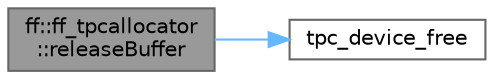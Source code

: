 digraph "ff::ff_tpcallocator::releaseBuffer"
{
 // LATEX_PDF_SIZE
  bgcolor="transparent";
  edge [fontname=Helvetica,fontsize=10,labelfontname=Helvetica,labelfontsize=10];
  node [fontname=Helvetica,fontsize=10,shape=box,height=0.2,width=0.4];
  rankdir="LR";
  Node1 [id="Node000001",label="ff::ff_tpcallocator\l::releaseBuffer",height=0.2,width=0.4,color="gray40", fillcolor="grey60", style="filled", fontcolor="black",tooltip=" "];
  Node1 -> Node2 [id="edge2_Node000001_Node000002",color="steelblue1",style="solid",tooltip=" "];
  Node2 [id="Node000002",label="tpc_device_free",height=0.2,width=0.4,color="grey40", fillcolor="white", style="filled",URL="$group__data.html#gae582683f87cb465596dd7fe04bebd847",tooltip=" "];
}
